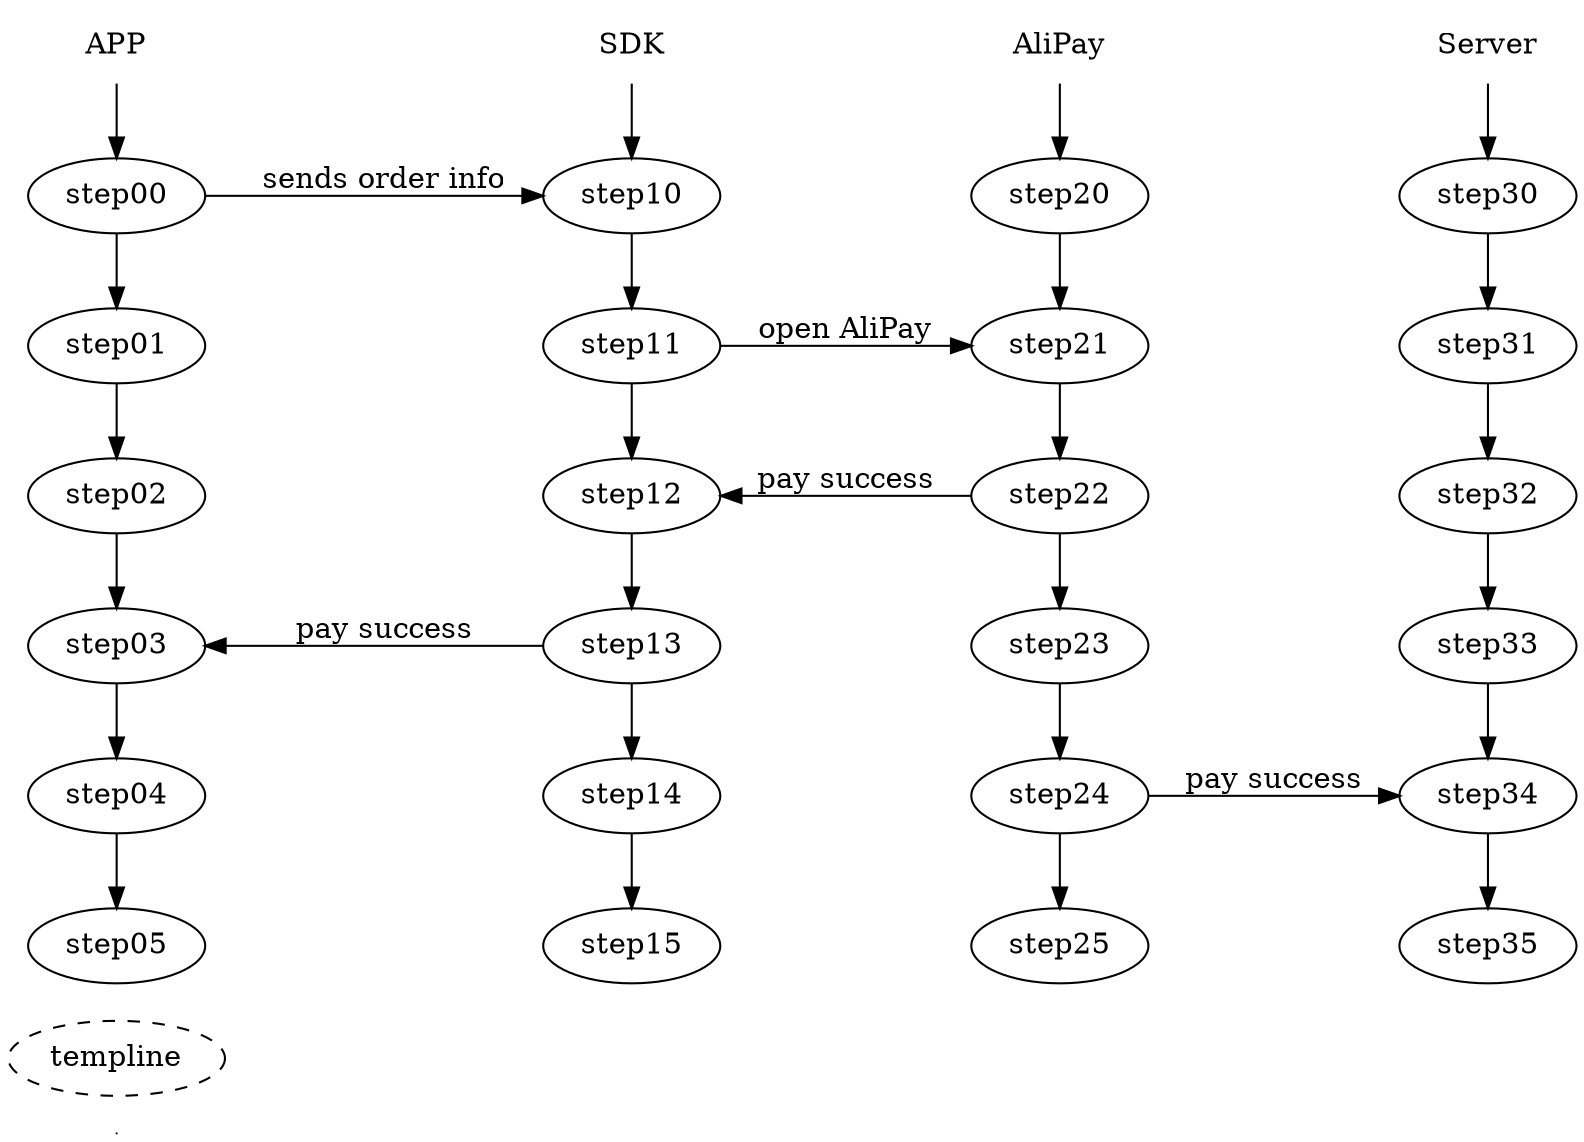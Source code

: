 digraph time {
    rankdir = "LR";
    tempnode[shape = "point" width=0 height=0];
    templine[arrowhead = "none", style = "dashed",tailclip=false,tailclip=false];

    {
        rank = "same"
        APP[shape = "plaintext"];
        APP -> step00 -> step01 -> step02 -> step03 -> step04 -> step05;
    }

    {
        rank="same";
        SDK[shape="plaintext"];
        SDK -> step10 -> step11 -> step12 -> step13 -> step14 -> step15;
    }
    {
        rank="same";
        AliPay[shape="plaintext"];
        AliPay -> step20 -> step21 -> step22 -> step23 -> step24 -> step25;
    }
    {
        rank="same";
        Server[shape="plaintext"];
        Server -> step30 -> step31 -> step32 -> step33 -> step34 -> step35;
    }

    step00 -> step10 [label="sends order info", arrowhead="normal"];
    step11 -> step21 [label="open AliPay", arrowhead="normal"];
    step22 -> step12 [label="pay success", arrowhead="normal"];
    step13 -> step03 [label="pay success", arrowhead="normal"];
    step24 -> step34 [label="pay success", arrowhead="normal"];
}